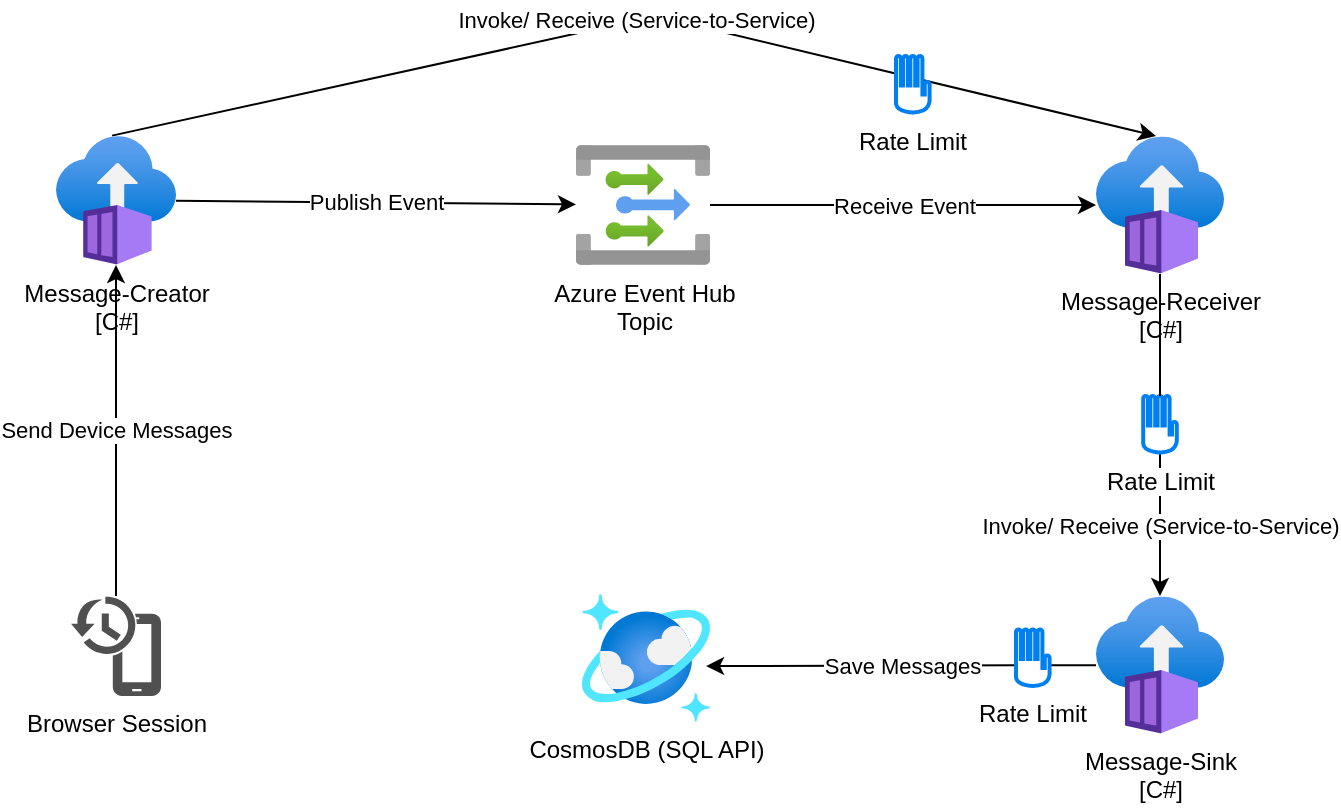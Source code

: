<mxfile>
    <diagram id="l_3EztwkF13Zctmzr-sn" name="Page-1">
        <mxGraphModel dx="887" dy="494" grid="1" gridSize="10" guides="1" tooltips="1" connect="1" arrows="1" fold="1" page="1" pageScale="1" pageWidth="827" pageHeight="1169" math="0" shadow="0">
            <root>
                <mxCell id="0"/>
                <mxCell id="1" parent="0"/>
                <mxCell id="18" value="Invoke/ Receive (Service-to-Service)" style="edgeStyle=none;html=1;startArrow=none;" parent="1" source="22" target="17" edge="1">
                    <mxGeometry relative="1" as="geometry"/>
                </mxCell>
                <mxCell id="2" value="Message-Receiver&lt;br&gt;[C#]" style="aspect=fixed;html=1;points=[];align=center;image;fontSize=12;image=img/lib/azure2/containers/Container_Instances.svg;" parent="1" vertex="1">
                    <mxGeometry x="560" y="280" width="64" height="69" as="geometry"/>
                </mxCell>
                <mxCell id="8" value="Publish Event" style="edgeStyle=none;html=1;" parent="1" source="4" target="7" edge="1">
                    <mxGeometry relative="1" as="geometry"/>
                </mxCell>
                <mxCell id="14" value="Invoke/ Receive (Service-to-Service)" style="edgeStyle=none;html=1;exitX=0.467;exitY=0;exitDx=0;exitDy=0;exitPerimeter=0;" parent="1" source="4" edge="1">
                    <mxGeometry relative="1" as="geometry">
                        <mxPoint x="590" y="280" as="targetPoint"/>
                        <Array as="points">
                            <mxPoint x="340" y="220"/>
                        </Array>
                    </mxGeometry>
                </mxCell>
                <mxCell id="4" value="Message-Creator &lt;br&gt;[C#]" style="aspect=fixed;html=1;points=[];align=center;image;fontSize=12;image=img/lib/azure2/containers/Container_Instances.svg;" parent="1" vertex="1">
                    <mxGeometry x="40" y="279.81" width="60" height="64.69" as="geometry"/>
                </mxCell>
                <mxCell id="9" value="Receive Event" style="edgeStyle=none;html=1;" parent="1" source="7" target="2" edge="1">
                    <mxGeometry relative="1" as="geometry"/>
                </mxCell>
                <mxCell id="7" value="Azure Event Hub&lt;br&gt;Topic" style="aspect=fixed;html=1;points=[];align=center;image;fontSize=12;image=img/lib/azure2/integration/Event_Grid_Topics.svg;" parent="1" vertex="1">
                    <mxGeometry x="300" y="284.5" width="67" height="60" as="geometry"/>
                </mxCell>
                <mxCell id="21" value="Save Messages" style="edgeStyle=none;html=1;entryX=0.969;entryY=0.563;entryDx=0;entryDy=0;entryPerimeter=0;" parent="1" source="17" target="19" edge="1">
                    <mxGeometry relative="1" as="geometry">
                        <mxPoint x="480" y="544.5" as="targetPoint"/>
                    </mxGeometry>
                </mxCell>
                <mxCell id="17" value="Message-Sink&lt;br&gt;[C#]" style="aspect=fixed;html=1;points=[];align=center;image;fontSize=12;image=img/lib/azure2/containers/Container_Instances.svg;" parent="1" vertex="1">
                    <mxGeometry x="560" y="510" width="64" height="69" as="geometry"/>
                </mxCell>
                <mxCell id="19" value="CosmosDB (SQL API)" style="aspect=fixed;html=1;points=[];align=center;image;fontSize=12;image=img/lib/azure2/databases/Azure_Cosmos_DB.svg;" parent="1" vertex="1">
                    <mxGeometry x="303" y="509" width="64" height="64" as="geometry"/>
                </mxCell>
                <mxCell id="22" value="Rate Limit" style="html=1;verticalLabelPosition=bottom;align=center;labelBackgroundColor=#ffffff;verticalAlign=top;strokeWidth=2;strokeColor=#0080F0;shadow=0;dashed=0;shape=mxgraph.ios7.icons.privacy;" parent="1" vertex="1">
                    <mxGeometry x="583.6" y="410" width="16.8" height="28.5" as="geometry"/>
                </mxCell>
                <mxCell id="23" value="" style="edgeStyle=none;html=1;endArrow=none;" parent="1" source="2" target="22" edge="1">
                    <mxGeometry relative="1" as="geometry">
                        <mxPoint x="592" y="349" as="sourcePoint"/>
                        <mxPoint x="592" y="510" as="targetPoint"/>
                    </mxGeometry>
                </mxCell>
                <mxCell id="24" value="Rate Limit" style="html=1;verticalLabelPosition=bottom;align=center;labelBackgroundColor=#ffffff;verticalAlign=top;strokeWidth=2;strokeColor=#0080F0;shadow=0;dashed=0;shape=mxgraph.ios7.icons.privacy;" parent="1" vertex="1">
                    <mxGeometry x="520" y="526.75" width="16.8" height="28.5" as="geometry"/>
                </mxCell>
                <mxCell id="27" value="Send Device Messages" style="edgeStyle=none;html=1;" parent="1" source="25" target="4" edge="1">
                    <mxGeometry relative="1" as="geometry">
                        <mxPoint x="70" y="430.0" as="targetPoint"/>
                    </mxGeometry>
                </mxCell>
                <mxCell id="25" value="Browser Session" style="sketch=0;pointerEvents=1;shadow=0;dashed=0;html=1;strokeColor=none;labelPosition=center;verticalLabelPosition=bottom;verticalAlign=top;align=center;fillColor=#505050;shape=mxgraph.mscae.intune.device_history" parent="1" vertex="1">
                    <mxGeometry x="47.5" y="510" width="45" height="50" as="geometry"/>
                </mxCell>
                <mxCell id="28" value="Rate Limit" style="html=1;verticalLabelPosition=bottom;align=center;labelBackgroundColor=#ffffff;verticalAlign=top;strokeWidth=2;strokeColor=#0080F0;shadow=0;dashed=0;shape=mxgraph.ios7.icons.privacy;" vertex="1" parent="1">
                    <mxGeometry x="460" y="240" width="16.8" height="28.5" as="geometry"/>
                </mxCell>
            </root>
        </mxGraphModel>
    </diagram>
</mxfile>
